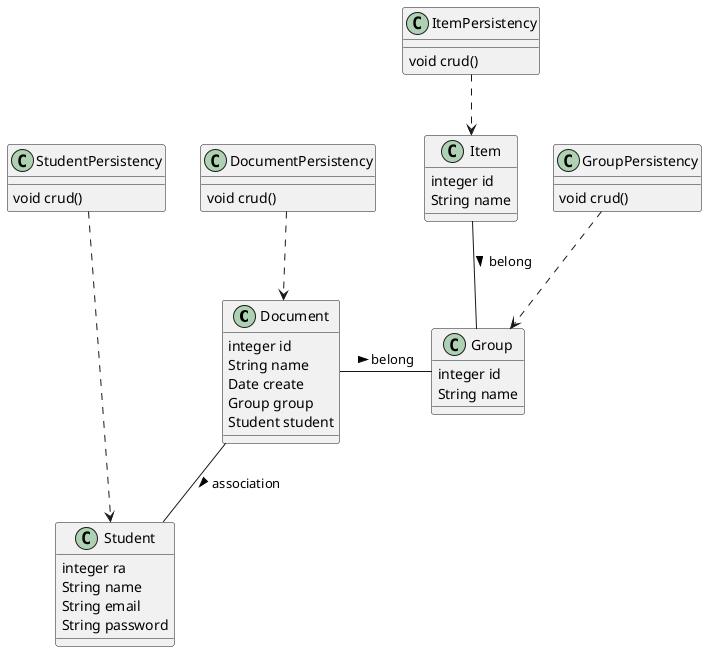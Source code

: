 @startuml
Class Document {
 integer id
 String name
 Date create
 Group group
 Student student
}
Class DocumentPersistency {
 void crud()
}
Class Student {
 integer ra
 String name
 String email
 String password
}
Class StudentPersistency {
  void crud()
}
Class Group {
 integer id
 String name
}
Class Item {
  integer id
  String name
}
Class GroupPersistency {
  void crud()
}
Class ItemPersistency {
  void crud()
}
Document - Group: belong >
Item -- Group: belong >
GroupPersistency ..> Group
DocumentPersistency ..> Document
ItemPersistency ..> Item
Document -- Student: association >
StudentPersistency ...> Student
@enduml